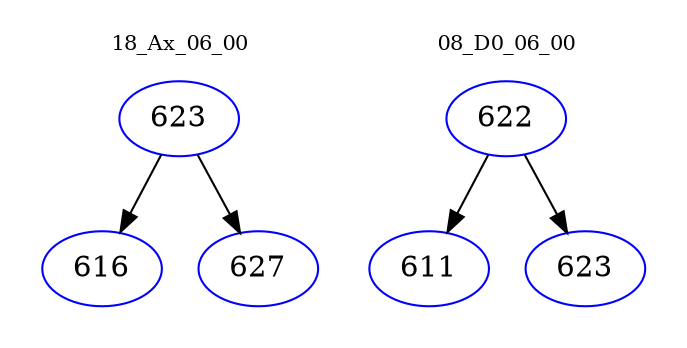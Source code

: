 digraph{
subgraph cluster_0 {
color = white
label = "18_Ax_06_00";
fontsize=10;
T0_623 [label="623", color="blue"]
T0_623 -> T0_616 [color="black"]
T0_616 [label="616", color="blue"]
T0_623 -> T0_627 [color="black"]
T0_627 [label="627", color="blue"]
}
subgraph cluster_1 {
color = white
label = "08_D0_06_00";
fontsize=10;
T1_622 [label="622", color="blue"]
T1_622 -> T1_611 [color="black"]
T1_611 [label="611", color="blue"]
T1_622 -> T1_623 [color="black"]
T1_623 [label="623", color="blue"]
}
}
